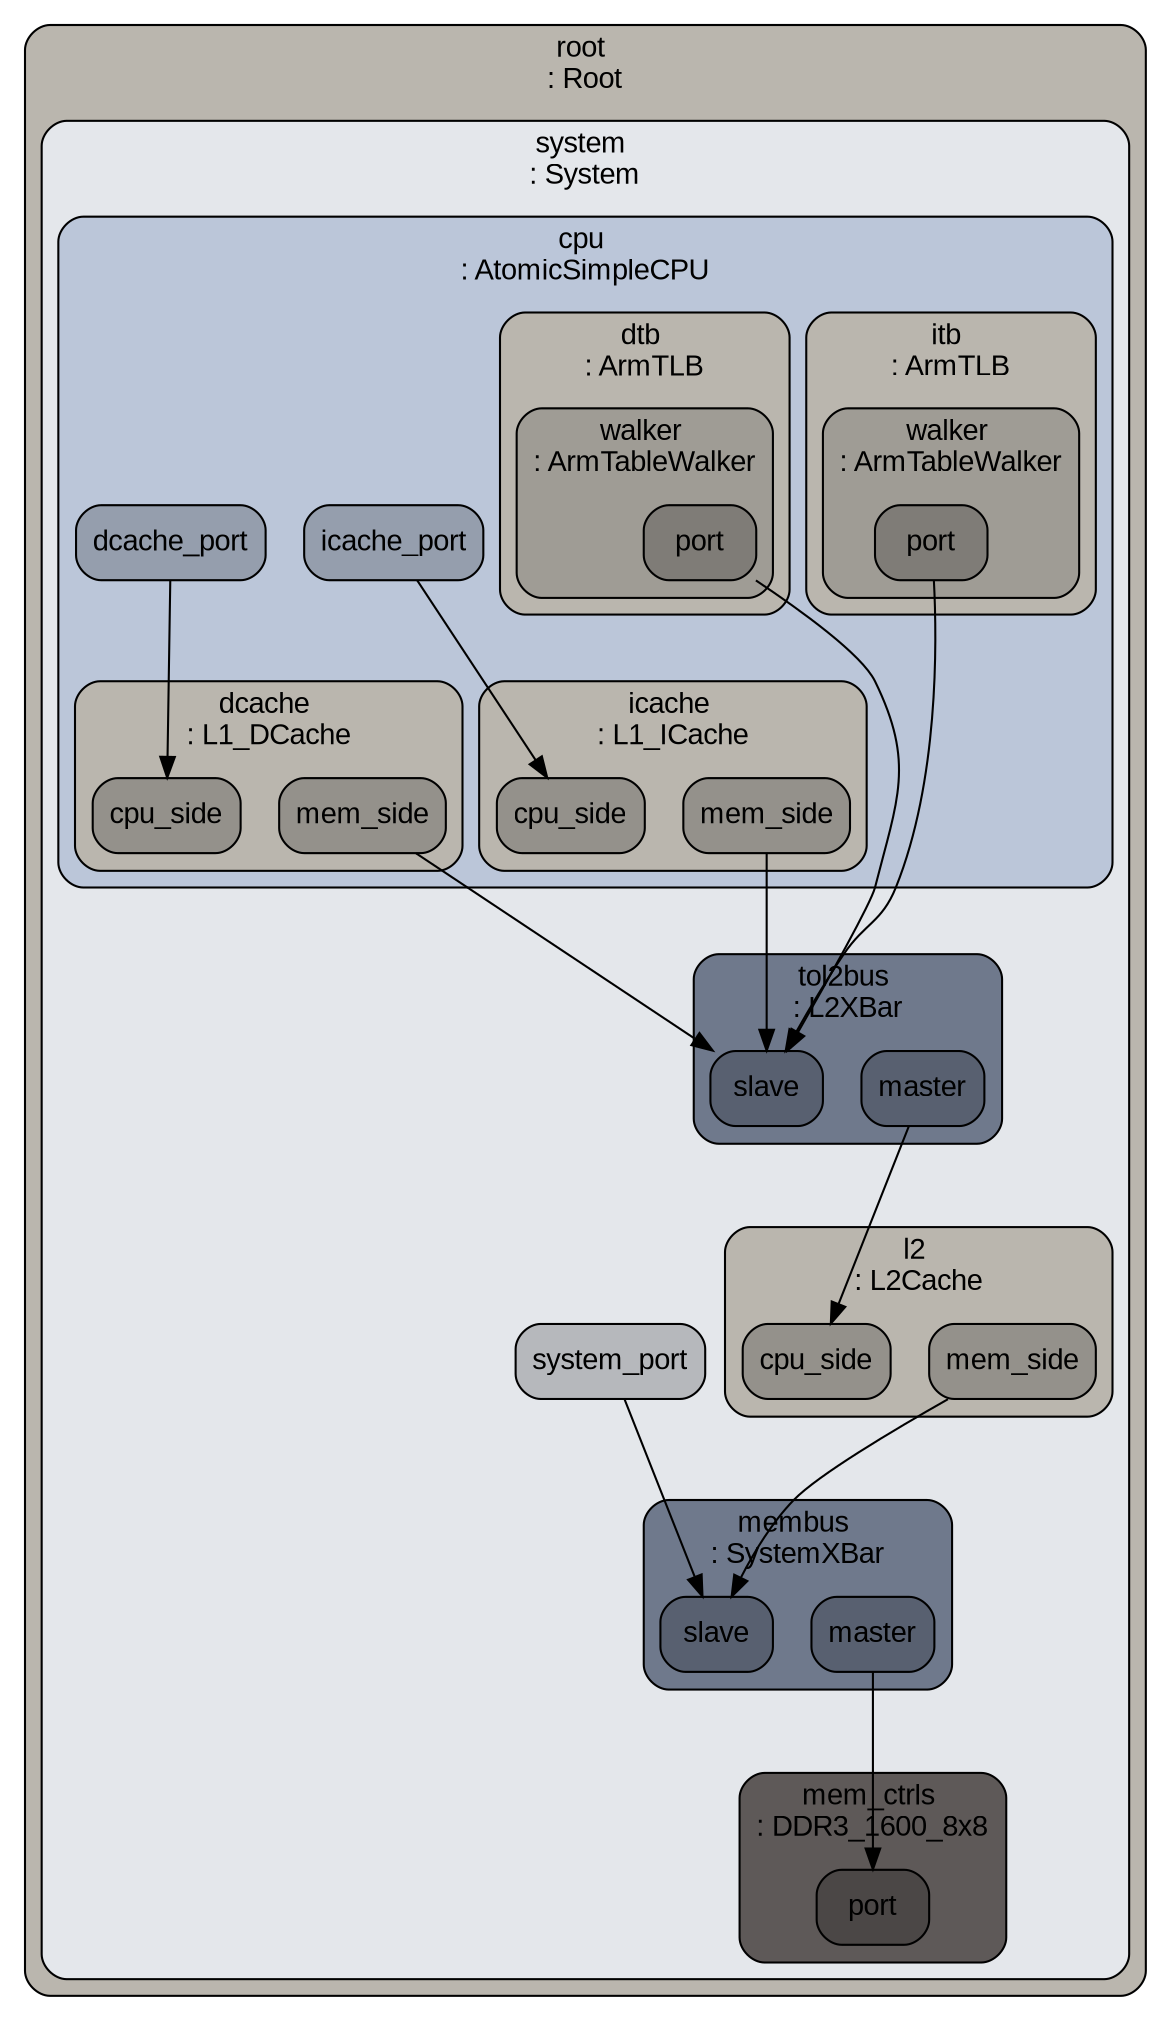 digraph G {
ranksep="1.3";
subgraph cluster_root {
color="#000000";
fillcolor="#bab6ae";
fontcolor="#000000";
fontname=Arial;
fontsize=14;
label="root \n: Root";
shape=Mrecord;
style="rounded, filled";
tooltip="eventq_index&#61;0&#10;full_system&#61;false&#10;sim_quantum&#61;0&#10;time_sync_enable&#61;false&#10;time_sync_period&#61;100000000000&#10;time_sync_spin_threshold&#61;100000000";
subgraph cluster_system {
color="#000000";
fillcolor="#e4e7eb";
fontcolor="#000000";
fontname=Arial;
fontsize=14;
label="system \n: System";
shape=Mrecord;
style="rounded, filled";
tooltip="boot_osflags&#61;a&#10;cache_line_size&#61;64&#10;clk_domain&#61;system.clk_domain&#10;default_p_state&#61;UNDEFINED&#10;eventq_index&#61;0&#10;exit_on_work_items&#61;false&#10;init_param&#61;0&#10;kernel&#61;&#10;kernel_addr_check&#61;true&#10;load_addr_mask&#61;1099511627775&#10;load_offset&#61;0&#10;mem_mode&#61;atomic&#10;mem_ranges&#61;0:2147483647:0:0:0:0&#10;memories&#61;system.mem_ctrls&#10;mmap_using_noreserve&#61;false&#10;multi_thread&#61;false&#10;num_work_ids&#61;16&#10;p_state_clk_gate_bins&#61;20&#10;p_state_clk_gate_max&#61;1000000000000&#10;p_state_clk_gate_min&#61;1000&#10;power_model&#61;Null&#10;readfile&#61;&#10;symbolfile&#61;&#10;thermal_components&#61;&#10;thermal_model&#61;Null&#10;work_begin_ckpt_count&#61;0&#10;work_begin_cpu_id_exit&#61;-1&#10;work_begin_exit_count&#61;0&#10;work_cpus_ckpt_count&#61;0&#10;work_end_ckpt_count&#61;0&#10;work_end_exit_count&#61;0&#10;work_item_id&#61;-1";
system_system_port [color="#000000", fillcolor="#b6b8bc", fontcolor="#000000", fontname=Arial, fontsize=14, label=system_port, shape=Mrecord, style="rounded, filled"];
subgraph cluster_system_membus {
color="#000000";
fillcolor="#6f798c";
fontcolor="#000000";
fontname=Arial;
fontsize=14;
label="membus \n: SystemXBar";
shape=Mrecord;
style="rounded, filled";
tooltip="clk_domain&#61;system.clk_domain&#10;default_p_state&#61;UNDEFINED&#10;eventq_index&#61;0&#10;forward_latency&#61;4&#10;frontend_latency&#61;3&#10;p_state_clk_gate_bins&#61;20&#10;p_state_clk_gate_max&#61;1000000000000&#10;p_state_clk_gate_min&#61;1000&#10;point_of_coherency&#61;true&#10;power_model&#61;Null&#10;response_latency&#61;2&#10;snoop_filter&#61;system.membus.snoop_filter&#10;snoop_response_latency&#61;4&#10;system&#61;system&#10;use_default_range&#61;false&#10;width&#61;16";
system_membus_master [color="#000000", fillcolor="#586070", fontcolor="#000000", fontname=Arial, fontsize=14, label=master, shape=Mrecord, style="rounded, filled"];
system_membus_slave [color="#000000", fillcolor="#586070", fontcolor="#000000", fontname=Arial, fontsize=14, label=slave, shape=Mrecord, style="rounded, filled"];
subgraph cluster_system_membus_snoop_filter {
color="#000000";
fillcolor="#bab6ae";
fontcolor="#000000";
fontname=Arial;
fontsize=14;
label="snoop_filter \n: SnoopFilter";
shape=Mrecord;
style="rounded, filled";
tooltip="eventq_index&#61;0&#10;lookup_latency&#61;1&#10;max_capacity&#61;8388608&#10;system&#61;system";
}

}

subgraph cluster_system_switch_cpus {
color="#000000";
fillcolor="#bbc6d9";
fontcolor="#000000";
fontname=Arial;
fontsize=14;
label="switch_cpus \n: ex5_big";
shape=Mrecord;
style="rounded, filled";
tooltip="LFSTSize&#61;1024&#10;LQEntries&#61;16&#10;LSQCheckLoads&#61;true&#10;LSQDepCheckShift&#61;0&#10;SQEntries&#61;16&#10;SSITSize&#61;1024&#10;activity&#61;0&#10;backComSize&#61;5&#10;branchPred&#61;system.switch_cpus.branchPred&#10;cacheStorePorts&#61;200&#10;checker&#61;Null&#10;clk_domain&#61;system.cpu_clk_domain&#10;commitToDecodeDelay&#61;1&#10;commitToFetchDelay&#61;1&#10;commitToIEWDelay&#61;1&#10;commitToRenameDelay&#61;1&#10;commitWidth&#61;8&#10;cpu_id&#61;0&#10;decodeToFetchDelay&#61;1&#10;decodeToRenameDelay&#61;2&#10;decodeWidth&#61;3&#10;default_p_state&#61;UNDEFINED&#10;dispatchWidth&#61;6&#10;do_checkpoint_insts&#61;true&#10;do_quiesce&#61;true&#10;do_statistics_insts&#61;true&#10;dstage2_mmu&#61;system.switch_cpus.dstage2_mmu&#10;dtb&#61;system.switch_cpus.dtb&#10;eventq_index&#61;0&#10;fetchBufferSize&#61;16&#10;fetchQueueSize&#61;32&#10;fetchToDecodeDelay&#61;3&#10;fetchTrapLatency&#61;1&#10;fetchWidth&#61;3&#10;forwardComSize&#61;5&#10;fuPool&#61;system.switch_cpus.fuPool&#10;function_trace&#61;false&#10;function_trace_start&#61;0&#10;iewToCommitDelay&#61;1&#10;iewToDecodeDelay&#61;1&#10;iewToFetchDelay&#61;1&#10;iewToRenameDelay&#61;1&#10;interrupts&#61;&#10;isa&#61;system.switch_cpus.isa&#10;issueToExecuteDelay&#61;1&#10;issueWidth&#61;8&#10;istage2_mmu&#61;system.switch_cpus.istage2_mmu&#10;itb&#61;system.switch_cpus.itb&#10;max_insts_all_threads&#61;0&#10;max_insts_any_thread&#61;1000000000&#10;max_loads_all_threads&#61;0&#10;max_loads_any_thread&#61;0&#10;needsTSO&#61;false&#10;numIQEntries&#61;48&#10;numPhysCCRegs&#61;450&#10;numPhysFloatRegs&#61;256&#10;numPhysIntRegs&#61;90&#10;numPhysVecRegs&#61;256&#10;numROBEntries&#61;60&#10;numRobs&#61;1&#10;numThreads&#61;1&#10;p_state_clk_gate_bins&#61;20&#10;p_state_clk_gate_max&#61;1000000000000&#10;p_state_clk_gate_min&#61;1000&#10;power_model&#61;Null&#10;profile&#61;0&#10;progress_interval&#61;0&#10;renameToDecodeDelay&#61;1&#10;renameToFetchDelay&#61;1&#10;renameToIEWDelay&#61;1&#10;renameToROBDelay&#61;1&#10;renameWidth&#61;3&#10;simpoint_start_insts&#61;&#10;smtCommitPolicy&#61;RoundRobin&#10;smtFetchPolicy&#61;SingleThread&#10;smtIQPolicy&#61;Partitioned&#10;smtIQThreshold&#61;100&#10;smtLSQPolicy&#61;Partitioned&#10;smtLSQThreshold&#61;100&#10;smtNumFetchingThreads&#61;1&#10;smtROBPolicy&#61;Partitioned&#10;smtROBThreshold&#61;100&#10;socket_id&#61;0&#10;squashWidth&#61;8&#10;store_set_clear_period&#61;250000&#10;switched_out&#61;true&#10;syscallRetryLatency&#61;10000&#10;system&#61;system&#10;tracer&#61;system.switch_cpus.tracer&#10;trapLatency&#61;13&#10;wait_for_remote_gdb&#61;false&#10;wbWidth&#61;8&#10;workload&#61;system.cpu.workload";
subgraph cluster_system_switch_cpus_fuPool {
color="#000000";
fillcolor="#bab6ae";
fontcolor="#000000";
fontname=Arial;
fontsize=14;
label="fuPool \n: ex5_big_FUP";
shape=Mrecord;
style="rounded, filled";
tooltip="FUList&#61;system.switch_cpus.fuPool.FUList0 system.switch_cpus.fuPool.FUList1 system.switch_cpus.fuPool.FUList2 system.switch_cpus.fuPool.FUList3 system.switch_cpus.fuPool.FUList4&#10;eventq_index&#61;0";
subgraph cluster_system_switch_cpus_fuPool_FUList0 {
color="#000000";
fillcolor="#9f9c95";
fontcolor="#000000";
fontname=Arial;
fontsize=14;
label="FUList0 \n: ex5_big_Simple_Int";
shape=Mrecord;
style="rounded, filled";
tooltip="count&#61;2&#10;eventq_index&#61;0&#10;opList&#61;system.switch_cpus.fuPool.FUList0.opList";
subgraph cluster_system_switch_cpus_fuPool_FUList0_opList {
color="#000000";
fillcolor="#84827c";
fontcolor="#000000";
fontname=Arial;
fontsize=14;
label="opList \n: OpDesc";
shape=Mrecord;
style="rounded, filled";
tooltip="eventq_index&#61;0&#10;opClass&#61;IntAlu&#10;opLat&#61;1&#10;pipelined&#61;true";
}

}

subgraph cluster_system_switch_cpus_fuPool_FUList1 {
color="#000000";
fillcolor="#9f9c95";
fontcolor="#000000";
fontname=Arial;
fontsize=14;
label="FUList1 \n: ex5_big_Complex_Int";
shape=Mrecord;
style="rounded, filled";
tooltip="count&#61;1&#10;eventq_index&#61;0&#10;opList&#61;system.switch_cpus.fuPool.FUList1.opList0 system.switch_cpus.fuPool.FUList1.opList1 system.switch_cpus.fuPool.FUList1.opList2";
subgraph cluster_system_switch_cpus_fuPool_FUList1_opList0 {
color="#000000";
fillcolor="#84827c";
fontcolor="#000000";
fontname=Arial;
fontsize=14;
label="opList0 \n: OpDesc";
shape=Mrecord;
style="rounded, filled";
tooltip="eventq_index&#61;0&#10;opClass&#61;IntMult&#10;opLat&#61;4&#10;pipelined&#61;true";
}

subgraph cluster_system_switch_cpus_fuPool_FUList1_opList1 {
color="#000000";
fillcolor="#84827c";
fontcolor="#000000";
fontname=Arial;
fontsize=14;
label="opList1 \n: OpDesc";
shape=Mrecord;
style="rounded, filled";
tooltip="eventq_index&#61;0&#10;opClass&#61;IntDiv&#10;opLat&#61;11&#10;pipelined&#61;false";
}

subgraph cluster_system_switch_cpus_fuPool_FUList1_opList2 {
color="#000000";
fillcolor="#84827c";
fontcolor="#000000";
fontname=Arial;
fontsize=14;
label="opList2 \n: OpDesc";
shape=Mrecord;
style="rounded, filled";
tooltip="eventq_index&#61;0&#10;opClass&#61;IprAccess&#10;opLat&#61;3&#10;pipelined&#61;true";
}

}

subgraph cluster_system_switch_cpus_fuPool_FUList2 {
color="#000000";
fillcolor="#9f9c95";
fontcolor="#000000";
fontname=Arial;
fontsize=14;
label="FUList2 \n: ex5_big_Load";
shape=Mrecord;
style="rounded, filled";
tooltip="count&#61;1&#10;eventq_index&#61;0&#10;opList&#61;system.switch_cpus.fuPool.FUList2.opList";
subgraph cluster_system_switch_cpus_fuPool_FUList2_opList {
color="#000000";
fillcolor="#84827c";
fontcolor="#000000";
fontname=Arial;
fontsize=14;
label="opList \n: OpDesc";
shape=Mrecord;
style="rounded, filled";
tooltip="eventq_index&#61;0&#10;opClass&#61;MemRead&#10;opLat&#61;2&#10;pipelined&#61;true";
}

}

subgraph cluster_system_switch_cpus_fuPool_FUList3 {
color="#000000";
fillcolor="#9f9c95";
fontcolor="#000000";
fontname=Arial;
fontsize=14;
label="FUList3 \n: ex5_big_Store";
shape=Mrecord;
style="rounded, filled";
tooltip="count&#61;1&#10;eventq_index&#61;0&#10;opList&#61;system.switch_cpus.fuPool.FUList3.opList";
subgraph cluster_system_switch_cpus_fuPool_FUList3_opList {
color="#000000";
fillcolor="#84827c";
fontcolor="#000000";
fontname=Arial;
fontsize=14;
label="opList \n: OpDesc";
shape=Mrecord;
style="rounded, filled";
tooltip="eventq_index&#61;0&#10;opClass&#61;MemWrite&#10;opLat&#61;2&#10;pipelined&#61;true";
}

}

subgraph cluster_system_switch_cpus_fuPool_FUList4 {
color="#000000";
fillcolor="#9f9c95";
fontcolor="#000000";
fontname=Arial;
fontsize=14;
label="FUList4 \n: ex5_big_FP";
shape=Mrecord;
style="rounded, filled";
tooltip="count&#61;2&#10;eventq_index&#61;0&#10;opList&#61;system.switch_cpus.fuPool.FUList4.opList00 system.switch_cpus.fuPool.FUList4.opList01 system.switch_cpus.fuPool.FUList4.opList02 system.switch_cpus.fuPool.FUList4.opList03 system.switch_cpus.fuPool.FUList4.opList04 system.switch_cpus.fuPool.FUList4.opList05 system.switch_cpus.fuPool.FUList4.opList06 system.switch_cpus.fuPool.FUList4.opList07 system.switch_cpus.fuPool.FUList4.opList08 system.switch_cpus.fuPool.FUList4.opList09 system.switch_cpus.fuPool.FUList4.opList10 system.switch_cpus.fuPool.FUList4.opList11 system.switch_cpus.fuPool.FUList4.opList12 system.switch_cpus.fuPool.FUList4.opList13 system.switch_cpus.fuPool.FUList4.opList14 system.switch_cpus.fuPool.FUList4.opList15 system.switch_cpus.fuPool.FUList4.opList16 system.switch_cpus.fuPool.FUList4.opList17 system.switch_cpus.fuPool.FUList4.opList18 system.switch_cpus.fuPool.FUList4.opList19 system.switch_cpus.fuPool.FUList4.opList20 system.switch_cpus.fuPool.FUList4.opList21 system.switch_cpus.fuPool.FUList4.opList22 system.switch_cpus.fuPool.FUList4.opList23 system.switch_cpus.fuPool.FUList4.opList24 system.switch_cpus.fuPool.FUList4.opList25";
subgraph cluster_system_switch_cpus_fuPool_FUList4_opList00 {
color="#000000";
fillcolor="#84827c";
fontcolor="#000000";
fontname=Arial;
fontsize=14;
label="opList00 \n: OpDesc";
shape=Mrecord;
style="rounded, filled";
tooltip="eventq_index&#61;0&#10;opClass&#61;SimdAdd&#10;opLat&#61;3&#10;pipelined&#61;true";
}

subgraph cluster_system_switch_cpus_fuPool_FUList4_opList01 {
color="#000000";
fillcolor="#84827c";
fontcolor="#000000";
fontname=Arial;
fontsize=14;
label="opList01 \n: OpDesc";
shape=Mrecord;
style="rounded, filled";
tooltip="eventq_index&#61;0&#10;opClass&#61;SimdAddAcc&#10;opLat&#61;4&#10;pipelined&#61;true";
}

subgraph cluster_system_switch_cpus_fuPool_FUList4_opList02 {
color="#000000";
fillcolor="#84827c";
fontcolor="#000000";
fontname=Arial;
fontsize=14;
label="opList02 \n: OpDesc";
shape=Mrecord;
style="rounded, filled";
tooltip="eventq_index&#61;0&#10;opClass&#61;SimdAlu&#10;opLat&#61;4&#10;pipelined&#61;true";
}

subgraph cluster_system_switch_cpus_fuPool_FUList4_opList03 {
color="#000000";
fillcolor="#84827c";
fontcolor="#000000";
fontname=Arial;
fontsize=14;
label="opList03 \n: OpDesc";
shape=Mrecord;
style="rounded, filled";
tooltip="eventq_index&#61;0&#10;opClass&#61;SimdCmp&#10;opLat&#61;4&#10;pipelined&#61;true";
}

subgraph cluster_system_switch_cpus_fuPool_FUList4_opList04 {
color="#000000";
fillcolor="#84827c";
fontcolor="#000000";
fontname=Arial;
fontsize=14;
label="opList04 \n: OpDesc";
shape=Mrecord;
style="rounded, filled";
tooltip="eventq_index&#61;0&#10;opClass&#61;SimdCvt&#10;opLat&#61;3&#10;pipelined&#61;true";
}

subgraph cluster_system_switch_cpus_fuPool_FUList4_opList05 {
color="#000000";
fillcolor="#84827c";
fontcolor="#000000";
fontname=Arial;
fontsize=14;
label="opList05 \n: OpDesc";
shape=Mrecord;
style="rounded, filled";
tooltip="eventq_index&#61;0&#10;opClass&#61;SimdMisc&#10;opLat&#61;3&#10;pipelined&#61;true";
}

subgraph cluster_system_switch_cpus_fuPool_FUList4_opList06 {
color="#000000";
fillcolor="#84827c";
fontcolor="#000000";
fontname=Arial;
fontsize=14;
label="opList06 \n: OpDesc";
shape=Mrecord;
style="rounded, filled";
tooltip="eventq_index&#61;0&#10;opClass&#61;SimdMult&#10;opLat&#61;6&#10;pipelined&#61;true";
}

subgraph cluster_system_switch_cpus_fuPool_FUList4_opList07 {
color="#000000";
fillcolor="#84827c";
fontcolor="#000000";
fontname=Arial;
fontsize=14;
label="opList07 \n: OpDesc";
shape=Mrecord;
style="rounded, filled";
tooltip="eventq_index&#61;0&#10;opClass&#61;SimdMultAcc&#10;opLat&#61;5&#10;pipelined&#61;true";
}

subgraph cluster_system_switch_cpus_fuPool_FUList4_opList08 {
color="#000000";
fillcolor="#84827c";
fontcolor="#000000";
fontname=Arial;
fontsize=14;
label="opList08 \n: OpDesc";
shape=Mrecord;
style="rounded, filled";
tooltip="eventq_index&#61;0&#10;opClass&#61;SimdShift&#10;opLat&#61;3&#10;pipelined&#61;true";
}

subgraph cluster_system_switch_cpus_fuPool_FUList4_opList09 {
color="#000000";
fillcolor="#84827c";
fontcolor="#000000";
fontname=Arial;
fontsize=14;
label="opList09 \n: OpDesc";
shape=Mrecord;
style="rounded, filled";
tooltip="eventq_index&#61;0&#10;opClass&#61;SimdShiftAcc&#10;opLat&#61;3&#10;pipelined&#61;true";
}

subgraph cluster_system_switch_cpus_fuPool_FUList4_opList10 {
color="#000000";
fillcolor="#84827c";
fontcolor="#000000";
fontname=Arial;
fontsize=14;
label="opList10 \n: OpDesc";
shape=Mrecord;
style="rounded, filled";
tooltip="eventq_index&#61;0&#10;opClass&#61;SimdSqrt&#10;opLat&#61;9&#10;pipelined&#61;true";
}

subgraph cluster_system_switch_cpus_fuPool_FUList4_opList11 {
color="#000000";
fillcolor="#84827c";
fontcolor="#000000";
fontname=Arial;
fontsize=14;
label="opList11 \n: OpDesc";
shape=Mrecord;
style="rounded, filled";
tooltip="eventq_index&#61;0&#10;opClass&#61;SimdFloatAdd&#10;opLat&#61;6&#10;pipelined&#61;true";
}

subgraph cluster_system_switch_cpus_fuPool_FUList4_opList12 {
color="#000000";
fillcolor="#84827c";
fontcolor="#000000";
fontname=Arial;
fontsize=14;
label="opList12 \n: OpDesc";
shape=Mrecord;
style="rounded, filled";
tooltip="eventq_index&#61;0&#10;opClass&#61;SimdFloatAlu&#10;opLat&#61;5&#10;pipelined&#61;true";
}

subgraph cluster_system_switch_cpus_fuPool_FUList4_opList13 {
color="#000000";
fillcolor="#84827c";
fontcolor="#000000";
fontname=Arial;
fontsize=14;
label="opList13 \n: OpDesc";
shape=Mrecord;
style="rounded, filled";
tooltip="eventq_index&#61;0&#10;opClass&#61;SimdFloatCmp&#10;opLat&#61;3&#10;pipelined&#61;true";
}

subgraph cluster_system_switch_cpus_fuPool_FUList4_opList14 {
color="#000000";
fillcolor="#84827c";
fontcolor="#000000";
fontname=Arial;
fontsize=14;
label="opList14 \n: OpDesc";
shape=Mrecord;
style="rounded, filled";
tooltip="eventq_index&#61;0&#10;opClass&#61;SimdFloatCvt&#10;opLat&#61;3&#10;pipelined&#61;true";
}

subgraph cluster_system_switch_cpus_fuPool_FUList4_opList15 {
color="#000000";
fillcolor="#84827c";
fontcolor="#000000";
fontname=Arial;
fontsize=14;
label="opList15 \n: OpDesc";
shape=Mrecord;
style="rounded, filled";
tooltip="eventq_index&#61;0&#10;opClass&#61;SimdFloatDiv&#10;opLat&#61;21&#10;pipelined&#61;true";
}

subgraph cluster_system_switch_cpus_fuPool_FUList4_opList16 {
color="#000000";
fillcolor="#84827c";
fontcolor="#000000";
fontname=Arial;
fontsize=14;
label="opList16 \n: OpDesc";
shape=Mrecord;
style="rounded, filled";
tooltip="eventq_index&#61;0&#10;opClass&#61;SimdFloatMisc&#10;opLat&#61;3&#10;pipelined&#61;true";
}

subgraph cluster_system_switch_cpus_fuPool_FUList4_opList17 {
color="#000000";
fillcolor="#84827c";
fontcolor="#000000";
fontname=Arial;
fontsize=14;
label="opList17 \n: OpDesc";
shape=Mrecord;
style="rounded, filled";
tooltip="eventq_index&#61;0&#10;opClass&#61;SimdFloatMult&#10;opLat&#61;6&#10;pipelined&#61;true";
}

subgraph cluster_system_switch_cpus_fuPool_FUList4_opList18 {
color="#000000";
fillcolor="#84827c";
fontcolor="#000000";
fontname=Arial;
fontsize=14;
label="opList18 \n: OpDesc";
shape=Mrecord;
style="rounded, filled";
tooltip="eventq_index&#61;0&#10;opClass&#61;SimdFloatMultAcc&#10;opLat&#61;1&#10;pipelined&#61;true";
}

subgraph cluster_system_switch_cpus_fuPool_FUList4_opList19 {
color="#000000";
fillcolor="#84827c";
fontcolor="#000000";
fontname=Arial;
fontsize=14;
label="opList19 \n: OpDesc";
shape=Mrecord;
style="rounded, filled";
tooltip="eventq_index&#61;0&#10;opClass&#61;SimdFloatSqrt&#10;opLat&#61;9&#10;pipelined&#61;true";
}

subgraph cluster_system_switch_cpus_fuPool_FUList4_opList20 {
color="#000000";
fillcolor="#84827c";
fontcolor="#000000";
fontname=Arial;
fontsize=14;
label="opList20 \n: OpDesc";
shape=Mrecord;
style="rounded, filled";
tooltip="eventq_index&#61;0&#10;opClass&#61;FloatAdd&#10;opLat&#61;6&#10;pipelined&#61;true";
}

subgraph cluster_system_switch_cpus_fuPool_FUList4_opList21 {
color="#000000";
fillcolor="#84827c";
fontcolor="#000000";
fontname=Arial;
fontsize=14;
label="opList21 \n: OpDesc";
shape=Mrecord;
style="rounded, filled";
tooltip="eventq_index&#61;0&#10;opClass&#61;FloatCmp&#10;opLat&#61;5&#10;pipelined&#61;true";
}

subgraph cluster_system_switch_cpus_fuPool_FUList4_opList22 {
color="#000000";
fillcolor="#84827c";
fontcolor="#000000";
fontname=Arial;
fontsize=14;
label="opList22 \n: OpDesc";
shape=Mrecord;
style="rounded, filled";
tooltip="eventq_index&#61;0&#10;opClass&#61;FloatCvt&#10;opLat&#61;5&#10;pipelined&#61;true";
}

subgraph cluster_system_switch_cpus_fuPool_FUList4_opList23 {
color="#000000";
fillcolor="#84827c";
fontcolor="#000000";
fontname=Arial;
fontsize=14;
label="opList23 \n: OpDesc";
shape=Mrecord;
style="rounded, filled";
tooltip="eventq_index&#61;0&#10;opClass&#61;FloatDiv&#10;opLat&#61;12&#10;pipelined&#61;false";
}

subgraph cluster_system_switch_cpus_fuPool_FUList4_opList24 {
color="#000000";
fillcolor="#84827c";
fontcolor="#000000";
fontname=Arial;
fontsize=14;
label="opList24 \n: OpDesc";
shape=Mrecord;
style="rounded, filled";
tooltip="eventq_index&#61;0&#10;opClass&#61;FloatSqrt&#10;opLat&#61;33&#10;pipelined&#61;false";
}

subgraph cluster_system_switch_cpus_fuPool_FUList4_opList25 {
color="#000000";
fillcolor="#84827c";
fontcolor="#000000";
fontname=Arial;
fontsize=14;
label="opList25 \n: OpDesc";
shape=Mrecord;
style="rounded, filled";
tooltip="eventq_index&#61;0&#10;opClass&#61;FloatMult&#10;opLat&#61;8&#10;pipelined&#61;true";
}

}

}

subgraph cluster_system_switch_cpus_dtb {
color="#000000";
fillcolor="#bab6ae";
fontcolor="#000000";
fontname=Arial;
fontsize=14;
label="dtb \n: ArmTLB";
shape=Mrecord;
style="rounded, filled";
tooltip="eventq_index&#61;0&#10;is_stage2&#61;false&#10;size&#61;64&#10;sys&#61;system&#10;walker&#61;system.switch_cpus.dtb.walker";
subgraph cluster_system_switch_cpus_dtb_walker {
color="#000000";
fillcolor="#9f9c95";
fontcolor="#000000";
fontname=Arial;
fontsize=14;
label="walker \n: ArmTableWalker";
shape=Mrecord;
style="rounded, filled";
tooltip="clk_domain&#61;system.cpu_clk_domain&#10;default_p_state&#61;UNDEFINED&#10;eventq_index&#61;0&#10;is_stage2&#61;false&#10;num_squash_per_cycle&#61;2&#10;p_state_clk_gate_bins&#61;20&#10;p_state_clk_gate_max&#61;1000000000000&#10;p_state_clk_gate_min&#61;1000&#10;power_model&#61;Null&#10;sys&#61;system";
}

}

subgraph cluster_system_switch_cpus_itb {
color="#000000";
fillcolor="#bab6ae";
fontcolor="#000000";
fontname=Arial;
fontsize=14;
label="itb \n: ArmTLB";
shape=Mrecord;
style="rounded, filled";
tooltip="eventq_index&#61;0&#10;is_stage2&#61;false&#10;size&#61;64&#10;sys&#61;system&#10;walker&#61;system.switch_cpus.itb.walker";
subgraph cluster_system_switch_cpus_itb_walker {
color="#000000";
fillcolor="#9f9c95";
fontcolor="#000000";
fontname=Arial;
fontsize=14;
label="walker \n: ArmTableWalker";
shape=Mrecord;
style="rounded, filled";
tooltip="clk_domain&#61;system.cpu_clk_domain&#10;default_p_state&#61;UNDEFINED&#10;eventq_index&#61;0&#10;is_stage2&#61;false&#10;num_squash_per_cycle&#61;2&#10;p_state_clk_gate_bins&#61;20&#10;p_state_clk_gate_max&#61;1000000000000&#10;p_state_clk_gate_min&#61;1000&#10;power_model&#61;Null&#10;sys&#61;system";
}

}

subgraph cluster_system_switch_cpus_istage2_mmu {
color="#000000";
fillcolor="#bab6ae";
fontcolor="#000000";
fontname=Arial;
fontsize=14;
label="istage2_mmu \n: ArmStage2IMMU";
shape=Mrecord;
style="rounded, filled";
tooltip="eventq_index&#61;0&#10;stage2_tlb&#61;system.switch_cpus.istage2_mmu.stage2_tlb&#10;sys&#61;system&#10;tlb&#61;system.switch_cpus.itb";
subgraph cluster_system_switch_cpus_istage2_mmu_stage2_tlb {
color="#000000";
fillcolor="#9f9c95";
fontcolor="#000000";
fontname=Arial;
fontsize=14;
label="stage2_tlb \n: ArmStage2TLB";
shape=Mrecord;
style="rounded, filled";
tooltip="eventq_index&#61;0&#10;is_stage2&#61;true&#10;size&#61;32&#10;sys&#61;system&#10;walker&#61;system.switch_cpus.istage2_mmu.stage2_tlb.walker";
subgraph cluster_system_switch_cpus_istage2_mmu_stage2_tlb_walker {
color="#000000";
fillcolor="#84827c";
fontcolor="#000000";
fontname=Arial;
fontsize=14;
label="walker \n: ArmStage2TableWalker";
shape=Mrecord;
style="rounded, filled";
tooltip="clk_domain&#61;system.cpu_clk_domain&#10;default_p_state&#61;UNDEFINED&#10;eventq_index&#61;0&#10;is_stage2&#61;true&#10;num_squash_per_cycle&#61;2&#10;p_state_clk_gate_bins&#61;20&#10;p_state_clk_gate_max&#61;1000000000000&#10;p_state_clk_gate_min&#61;1000&#10;power_model&#61;Null&#10;sys&#61;system";
}

}

}

subgraph cluster_system_switch_cpus_dstage2_mmu {
color="#000000";
fillcolor="#bab6ae";
fontcolor="#000000";
fontname=Arial;
fontsize=14;
label="dstage2_mmu \n: ArmStage2DMMU";
shape=Mrecord;
style="rounded, filled";
tooltip="eventq_index&#61;0&#10;stage2_tlb&#61;system.switch_cpus.dstage2_mmu.stage2_tlb&#10;sys&#61;system&#10;tlb&#61;system.switch_cpus.dtb";
subgraph cluster_system_switch_cpus_dstage2_mmu_stage2_tlb {
color="#000000";
fillcolor="#9f9c95";
fontcolor="#000000";
fontname=Arial;
fontsize=14;
label="stage2_tlb \n: ArmStage2TLB";
shape=Mrecord;
style="rounded, filled";
tooltip="eventq_index&#61;0&#10;is_stage2&#61;true&#10;size&#61;32&#10;sys&#61;system&#10;walker&#61;system.switch_cpus.dstage2_mmu.stage2_tlb.walker";
subgraph cluster_system_switch_cpus_dstage2_mmu_stage2_tlb_walker {
color="#000000";
fillcolor="#84827c";
fontcolor="#000000";
fontname=Arial;
fontsize=14;
label="walker \n: ArmStage2TableWalker";
shape=Mrecord;
style="rounded, filled";
tooltip="clk_domain&#61;system.cpu_clk_domain&#10;default_p_state&#61;UNDEFINED&#10;eventq_index&#61;0&#10;is_stage2&#61;true&#10;num_squash_per_cycle&#61;2&#10;p_state_clk_gate_bins&#61;20&#10;p_state_clk_gate_max&#61;1000000000000&#10;p_state_clk_gate_min&#61;1000&#10;power_model&#61;Null&#10;sys&#61;system";
}

}

}

subgraph cluster_system_switch_cpus_branchPred {
color="#000000";
fillcolor="#bab6ae";
fontcolor="#000000";
fontname=Arial;
fontsize=14;
label="branchPred \n: ex5_big_BP";
shape=Mrecord;
style="rounded, filled";
tooltip="BTBEntries&#61;4096&#10;BTBTagSize&#61;16&#10;RASSize&#61;16&#10;eventq_index&#61;0&#10;histBufferSize&#61;2097152&#10;indirectHashGHR&#61;true&#10;indirectHashTargets&#61;true&#10;indirectPathLength&#61;3&#10;indirectSets&#61;256&#10;indirectTagSize&#61;16&#10;indirectWays&#61;2&#10;instShiftAmt&#61;2&#10;logSizeBiMP&#61;14&#10;logSizeLoopPred&#61;8&#10;logSizeTagTables&#61;11&#10;maxHist&#61;640&#10;minHist&#61;4&#10;minTagWidth&#61;7&#10;nHistoryTables&#61;12&#10;numThreads&#61;1&#10;tagTableCounterBits&#61;3&#10;useIndirect&#61;true";
}

subgraph cluster_system_switch_cpus_isa {
color="#000000";
fillcolor="#bab6ae";
fontcolor="#000000";
fontname=Arial;
fontsize=14;
label="isa \n: ArmISA";
shape=Mrecord;
style="rounded, filled";
tooltip="decoderFlavour&#61;Generic&#10;eventq_index&#61;0&#10;fpsid&#61;1090793632&#10;id_aa64afr0_el1&#61;0&#10;id_aa64afr1_el1&#61;0&#10;id_aa64dfr0_el1&#61;1052678&#10;id_aa64dfr1_el1&#61;0&#10;id_aa64isar0_el1&#61;0&#10;id_aa64isar1_el1&#61;0&#10;id_aa64mmfr0_el1&#61;15728642&#10;id_aa64mmfr1_el1&#61;0&#10;id_isar0&#61;34607377&#10;id_isar1&#61;34677009&#10;id_isar2&#61;555950401&#10;id_isar3&#61;17899825&#10;id_isar4&#61;268501314&#10;id_isar5&#61;0&#10;id_mmfr0&#61;270536963&#10;id_mmfr1&#61;0&#10;id_mmfr2&#61;19070976&#10;id_mmfr3&#61;34611729&#10;midr&#61;1091551472&#10;pmu&#61;Null&#10;system&#61;system&#10;vecRegRenameMode&#61;Full";
}

subgraph cluster_system_switch_cpus_tracer {
color="#000000";
fillcolor="#bab6ae";
fontcolor="#000000";
fontname=Arial;
fontsize=14;
label="tracer \n: ExeTracer";
shape=Mrecord;
style="rounded, filled";
tooltip="eventq_index&#61;0";
}

}

subgraph cluster_system_tol2bus {
color="#000000";
fillcolor="#6f798c";
fontcolor="#000000";
fontname=Arial;
fontsize=14;
label="tol2bus \n: L2XBar";
shape=Mrecord;
style="rounded, filled";
tooltip="clk_domain&#61;system.cpu_clk_domain&#10;default_p_state&#61;UNDEFINED&#10;eventq_index&#61;0&#10;forward_latency&#61;0&#10;frontend_latency&#61;1&#10;p_state_clk_gate_bins&#61;20&#10;p_state_clk_gate_max&#61;1000000000000&#10;p_state_clk_gate_min&#61;1000&#10;point_of_coherency&#61;false&#10;power_model&#61;Null&#10;response_latency&#61;1&#10;snoop_filter&#61;system.tol2bus.snoop_filter&#10;snoop_response_latency&#61;1&#10;system&#61;system&#10;use_default_range&#61;false&#10;width&#61;32";
system_tol2bus_master [color="#000000", fillcolor="#586070", fontcolor="#000000", fontname=Arial, fontsize=14, label=master, shape=Mrecord, style="rounded, filled"];
system_tol2bus_slave [color="#000000", fillcolor="#586070", fontcolor="#000000", fontname=Arial, fontsize=14, label=slave, shape=Mrecord, style="rounded, filled"];
subgraph cluster_system_tol2bus_snoop_filter {
color="#000000";
fillcolor="#bab6ae";
fontcolor="#000000";
fontname=Arial;
fontsize=14;
label="snoop_filter \n: SnoopFilter";
shape=Mrecord;
style="rounded, filled";
tooltip="eventq_index&#61;0&#10;lookup_latency&#61;0&#10;max_capacity&#61;8388608&#10;system&#61;system";
}

}

subgraph cluster_system_voltage_domain {
color="#000000";
fillcolor="#bab6ae";
fontcolor="#000000";
fontname=Arial;
fontsize=14;
label="voltage_domain \n: VoltageDomain";
shape=Mrecord;
style="rounded, filled";
tooltip="eventq_index&#61;0&#10;voltage&#61;1.0";
}

subgraph cluster_system_clk_domain {
color="#000000";
fillcolor="#bab6ae";
fontcolor="#000000";
fontname=Arial;
fontsize=14;
label="clk_domain \n: SrcClockDomain";
shape=Mrecord;
style="rounded, filled";
tooltip="clock&#61;500&#10;domain_id&#61;-1&#10;eventq_index&#61;0&#10;init_perf_level&#61;0&#10;voltage_domain&#61;system.voltage_domain";
}

subgraph cluster_system_l2 {
color="#000000";
fillcolor="#bab6ae";
fontcolor="#000000";
fontname=Arial;
fontsize=14;
label="l2 \n: L2Cache";
shape=Mrecord;
style="rounded, filled";
tooltip="addr_ranges&#61;0:18446744073709551615:0:0:0:0&#10;assoc&#61;8&#10;clk_domain&#61;system.cpu_clk_domain&#10;clusivity&#61;mostly_incl&#10;data_latency&#61;20&#10;default_p_state&#61;UNDEFINED&#10;demand_mshr_reserve&#61;1&#10;eventq_index&#61;0&#10;is_read_only&#61;false&#10;max_miss_count&#61;0&#10;mshrs&#61;20&#10;p_state_clk_gate_bins&#61;20&#10;p_state_clk_gate_max&#61;1000000000000&#10;p_state_clk_gate_min&#61;1000&#10;power_model&#61;Null&#10;prefetch_on_access&#61;false&#10;prefetcher&#61;Null&#10;response_latency&#61;20&#10;sequential_access&#61;false&#10;size&#61;2097152&#10;system&#61;system&#10;tag_latency&#61;20&#10;tags&#61;system.l2.tags&#10;tgts_per_mshr&#61;12&#10;write_buffers&#61;8&#10;writeback_clean&#61;false";
system_l2_mem_side [color="#000000", fillcolor="#94918b", fontcolor="#000000", fontname=Arial, fontsize=14, label=mem_side, shape=Mrecord, style="rounded, filled"];
system_l2_cpu_side [color="#000000", fillcolor="#94918b", fontcolor="#000000", fontname=Arial, fontsize=14, label=cpu_side, shape=Mrecord, style="rounded, filled"];
subgraph cluster_system_l2_tags {
color="#000000";
fillcolor="#9f9c95";
fontcolor="#000000";
fontname=Arial;
fontsize=14;
label="tags \n: LRU";
shape=Mrecord;
style="rounded, filled";
tooltip="assoc&#61;8&#10;block_size&#61;64&#10;clk_domain&#61;system.cpu_clk_domain&#10;data_latency&#61;20&#10;default_p_state&#61;UNDEFINED&#10;eventq_index&#61;0&#10;p_state_clk_gate_bins&#61;20&#10;p_state_clk_gate_max&#61;1000000000000&#10;p_state_clk_gate_min&#61;1000&#10;power_model&#61;Null&#10;sequential_access&#61;false&#10;size&#61;2097152&#10;tag_latency&#61;20";
}

}

subgraph cluster_system_cpu_voltage_domain {
color="#000000";
fillcolor="#bab6ae";
fontcolor="#000000";
fontname=Arial;
fontsize=14;
label="cpu_voltage_domain \n: VoltageDomain";
shape=Mrecord;
style="rounded, filled";
tooltip="eventq_index&#61;0&#10;voltage&#61;1.0";
}

subgraph cluster_system_mem_ctrls {
color="#000000";
fillcolor="#5e5958";
fontcolor="#000000";
fontname=Arial;
fontsize=14;
label="mem_ctrls \n: DDR3_1600_8x8";
shape=Mrecord;
style="rounded, filled";
tooltip="IDD0&#61;0.055&#10;IDD02&#61;0.0&#10;IDD2N&#61;0.032&#10;IDD2N2&#61;0.0&#10;IDD2P0&#61;0.0&#10;IDD2P02&#61;0.0&#10;IDD2P1&#61;0.032&#10;IDD2P12&#61;0.0&#10;IDD3N&#61;0.038&#10;IDD3N2&#61;0.0&#10;IDD3P0&#61;0.0&#10;IDD3P02&#61;0.0&#10;IDD3P1&#61;0.038&#10;IDD3P12&#61;0.0&#10;IDD4R&#61;0.157&#10;IDD4R2&#61;0.0&#10;IDD4W&#61;0.125&#10;IDD4W2&#61;0.0&#10;IDD5&#61;0.235&#10;IDD52&#61;0.0&#10;IDD6&#61;0.02&#10;IDD62&#61;0.0&#10;VDD&#61;1.5&#10;VDD2&#61;0.0&#10;activation_limit&#61;4&#10;addr_mapping&#61;RoRaBaCoCh&#10;bank_groups_per_rank&#61;0&#10;banks_per_rank&#61;8&#10;burst_length&#61;8&#10;channels&#61;1&#10;clk_domain&#61;system.clk_domain&#10;conf_table_reported&#61;true&#10;default_p_state&#61;UNDEFINED&#10;device_bus_width&#61;8&#10;device_rowbuffer_size&#61;1024&#10;device_size&#61;536870912&#10;devices_per_rank&#61;8&#10;dll&#61;true&#10;eventq_index&#61;0&#10;in_addr_map&#61;true&#10;kvm_map&#61;true&#10;max_accesses_per_row&#61;16&#10;mem_sched_policy&#61;frfcfs&#10;min_writes_per_switch&#61;16&#10;null&#61;false&#10;p_state_clk_gate_bins&#61;20&#10;p_state_clk_gate_max&#61;1000000000000&#10;p_state_clk_gate_min&#61;1000&#10;page_policy&#61;open_adaptive&#10;power_model&#61;Null&#10;range&#61;0:2147483647:6:19:0:0&#10;ranks_per_channel&#61;2&#10;read_buffer_size&#61;32&#10;static_backend_latency&#61;10000&#10;static_frontend_latency&#61;10000&#10;tBURST&#61;5000&#10;tCCD_L&#61;0&#10;tCK&#61;1250&#10;tCL&#61;13750&#10;tCS&#61;2500&#10;tRAS&#61;35000&#10;tRCD&#61;13750&#10;tREFI&#61;7800000&#10;tRFC&#61;260000&#10;tRP&#61;13750&#10;tRRD&#61;6000&#10;tRRD_L&#61;0&#10;tRTP&#61;7500&#10;tRTW&#61;2500&#10;tWR&#61;15000&#10;tWTR&#61;7500&#10;tXAW&#61;30000&#10;tXP&#61;6000&#10;tXPDLL&#61;0&#10;tXS&#61;270000&#10;tXSDLL&#61;0&#10;write_buffer_size&#61;64&#10;write_high_thresh_perc&#61;85&#10;write_low_thresh_perc&#61;50";
system_mem_ctrls_port [color="#000000", fillcolor="#4b4746", fontcolor="#000000", fontname=Arial, fontsize=14, label=port, shape=Mrecord, style="rounded, filled"];
}

subgraph cluster_system_dvfs_handler {
color="#000000";
fillcolor="#bab6ae";
fontcolor="#000000";
fontname=Arial;
fontsize=14;
label="dvfs_handler \n: DVFSHandler";
shape=Mrecord;
style="rounded, filled";
tooltip="domains&#61;&#10;enable&#61;false&#10;eventq_index&#61;0&#10;sys_clk_domain&#61;system.clk_domain&#10;transition_latency&#61;100000000";
}

subgraph cluster_system_cpu_clk_domain {
color="#000000";
fillcolor="#bab6ae";
fontcolor="#000000";
fontname=Arial;
fontsize=14;
label="cpu_clk_domain \n: SrcClockDomain";
shape=Mrecord;
style="rounded, filled";
tooltip="clock&#61;500&#10;domain_id&#61;-1&#10;eventq_index&#61;0&#10;init_perf_level&#61;0&#10;voltage_domain&#61;system.cpu_voltage_domain";
}

subgraph cluster_system_cpu {
color="#000000";
fillcolor="#bbc6d9";
fontcolor="#000000";
fontname=Arial;
fontsize=14;
label="cpu \n: AtomicSimpleCPU";
shape=Mrecord;
style="rounded, filled";
tooltip="branchPred&#61;Null&#10;checker&#61;Null&#10;clk_domain&#61;system.cpu_clk_domain&#10;cpu_id&#61;0&#10;default_p_state&#61;UNDEFINED&#10;do_checkpoint_insts&#61;true&#10;do_quiesce&#61;true&#10;do_statistics_insts&#61;true&#10;dstage2_mmu&#61;system.cpu.dstage2_mmu&#10;dtb&#61;system.cpu.dtb&#10;eventq_index&#61;0&#10;fastmem&#61;false&#10;function_trace&#61;false&#10;function_trace_start&#61;0&#10;interrupts&#61;system.cpu.interrupts&#10;isa&#61;system.cpu.isa&#10;istage2_mmu&#61;system.cpu.istage2_mmu&#10;itb&#61;system.cpu.itb&#10;max_insts_all_threads&#61;0&#10;max_insts_any_thread&#61;1000000000&#10;max_loads_all_threads&#61;0&#10;max_loads_any_thread&#61;0&#10;numThreads&#61;1&#10;p_state_clk_gate_bins&#61;20&#10;p_state_clk_gate_max&#61;1000000000000&#10;p_state_clk_gate_min&#61;1000&#10;power_model&#61;Null&#10;profile&#61;0&#10;progress_interval&#61;0&#10;simpoint_start_insts&#61;&#10;simulate_data_stalls&#61;false&#10;simulate_inst_stalls&#61;false&#10;socket_id&#61;0&#10;switched_out&#61;false&#10;syscallRetryLatency&#61;10000&#10;system&#61;system&#10;tracer&#61;system.cpu.tracer&#10;wait_for_remote_gdb&#61;false&#10;width&#61;1&#10;workload&#61;system.cpu.workload";
system_cpu_icache_port [color="#000000", fillcolor="#959ead", fontcolor="#000000", fontname=Arial, fontsize=14, label=icache_port, shape=Mrecord, style="rounded, filled"];
system_cpu_dcache_port [color="#000000", fillcolor="#959ead", fontcolor="#000000", fontname=Arial, fontsize=14, label=dcache_port, shape=Mrecord, style="rounded, filled"];
subgraph cluster_system_cpu_workload {
color="#000000";
fillcolor="#bab6ae";
fontcolor="#000000";
fontname=Arial;
fontsize=14;
label="workload \n: Process";
shape=Mrecord;
style="rounded, filled";
tooltip="cmd&#61;434.zeusmp&#10;cwd&#61;/research/rraju2/ece752/ex5_big_tage/434.zeusmp/0&#10;drivers&#61;&#10;egid&#61;100&#10;env&#61;&#10;errout&#61;434.zeusmp.stderr&#10;euid&#61;100&#10;eventq_index&#61;0&#10;executable&#61;434.zeusmp&#10;gid&#61;100&#10;input&#61;cin&#10;kvmInSE&#61;false&#10;maxStackSize&#61;67108864&#10;output&#61;434.zeusmp.stdout&#10;pgid&#61;100&#10;pid&#61;100&#10;ppid&#61;0&#10;simpoint&#61;0&#10;system&#61;system&#10;uid&#61;100&#10;useArchPT&#61;false";
}

subgraph cluster_system_cpu_dtb {
color="#000000";
fillcolor="#bab6ae";
fontcolor="#000000";
fontname=Arial;
fontsize=14;
label="dtb \n: ArmTLB";
shape=Mrecord;
style="rounded, filled";
tooltip="eventq_index&#61;0&#10;is_stage2&#61;false&#10;size&#61;64&#10;sys&#61;system&#10;walker&#61;system.cpu.dtb.walker";
subgraph cluster_system_cpu_dtb_walker {
color="#000000";
fillcolor="#9f9c95";
fontcolor="#000000";
fontname=Arial;
fontsize=14;
label="walker \n: ArmTableWalker";
shape=Mrecord;
style="rounded, filled";
tooltip="clk_domain&#61;system.cpu_clk_domain&#10;default_p_state&#61;UNDEFINED&#10;eventq_index&#61;0&#10;is_stage2&#61;false&#10;num_squash_per_cycle&#61;2&#10;p_state_clk_gate_bins&#61;20&#10;p_state_clk_gate_max&#61;1000000000000&#10;p_state_clk_gate_min&#61;1000&#10;power_model&#61;Null&#10;sys&#61;system";
system_cpu_dtb_walker_port [color="#000000", fillcolor="#7f7c77", fontcolor="#000000", fontname=Arial, fontsize=14, label=port, shape=Mrecord, style="rounded, filled"];
}

}

subgraph cluster_system_cpu_interrupts {
color="#000000";
fillcolor="#bab6ae";
fontcolor="#000000";
fontname=Arial;
fontsize=14;
label="interrupts \n: ArmInterrupts";
shape=Mrecord;
style="rounded, filled";
tooltip="eventq_index&#61;0";
}

subgraph cluster_system_cpu_itb {
color="#000000";
fillcolor="#bab6ae";
fontcolor="#000000";
fontname=Arial;
fontsize=14;
label="itb \n: ArmTLB";
shape=Mrecord;
style="rounded, filled";
tooltip="eventq_index&#61;0&#10;is_stage2&#61;false&#10;size&#61;64&#10;sys&#61;system&#10;walker&#61;system.cpu.itb.walker";
subgraph cluster_system_cpu_itb_walker {
color="#000000";
fillcolor="#9f9c95";
fontcolor="#000000";
fontname=Arial;
fontsize=14;
label="walker \n: ArmTableWalker";
shape=Mrecord;
style="rounded, filled";
tooltip="clk_domain&#61;system.cpu_clk_domain&#10;default_p_state&#61;UNDEFINED&#10;eventq_index&#61;0&#10;is_stage2&#61;false&#10;num_squash_per_cycle&#61;2&#10;p_state_clk_gate_bins&#61;20&#10;p_state_clk_gate_max&#61;1000000000000&#10;p_state_clk_gate_min&#61;1000&#10;power_model&#61;Null&#10;sys&#61;system";
system_cpu_itb_walker_port [color="#000000", fillcolor="#7f7c77", fontcolor="#000000", fontname=Arial, fontsize=14, label=port, shape=Mrecord, style="rounded, filled"];
}

}

subgraph cluster_system_cpu_istage2_mmu {
color="#000000";
fillcolor="#bab6ae";
fontcolor="#000000";
fontname=Arial;
fontsize=14;
label="istage2_mmu \n: ArmStage2IMMU";
shape=Mrecord;
style="rounded, filled";
tooltip="eventq_index&#61;0&#10;stage2_tlb&#61;system.cpu.istage2_mmu.stage2_tlb&#10;sys&#61;system&#10;tlb&#61;system.cpu.itb";
subgraph cluster_system_cpu_istage2_mmu_stage2_tlb {
color="#000000";
fillcolor="#9f9c95";
fontcolor="#000000";
fontname=Arial;
fontsize=14;
label="stage2_tlb \n: ArmStage2TLB";
shape=Mrecord;
style="rounded, filled";
tooltip="eventq_index&#61;0&#10;is_stage2&#61;true&#10;size&#61;32&#10;sys&#61;system&#10;walker&#61;system.cpu.istage2_mmu.stage2_tlb.walker";
subgraph cluster_system_cpu_istage2_mmu_stage2_tlb_walker {
color="#000000";
fillcolor="#84827c";
fontcolor="#000000";
fontname=Arial;
fontsize=14;
label="walker \n: ArmStage2TableWalker";
shape=Mrecord;
style="rounded, filled";
tooltip="clk_domain&#61;system.cpu_clk_domain&#10;default_p_state&#61;UNDEFINED&#10;eventq_index&#61;0&#10;is_stage2&#61;true&#10;num_squash_per_cycle&#61;2&#10;p_state_clk_gate_bins&#61;20&#10;p_state_clk_gate_max&#61;1000000000000&#10;p_state_clk_gate_min&#61;1000&#10;power_model&#61;Null&#10;sys&#61;system";
}

}

}

subgraph cluster_system_cpu_dstage2_mmu {
color="#000000";
fillcolor="#bab6ae";
fontcolor="#000000";
fontname=Arial;
fontsize=14;
label="dstage2_mmu \n: ArmStage2DMMU";
shape=Mrecord;
style="rounded, filled";
tooltip="eventq_index&#61;0&#10;stage2_tlb&#61;system.cpu.dstage2_mmu.stage2_tlb&#10;sys&#61;system&#10;tlb&#61;system.cpu.dtb";
subgraph cluster_system_cpu_dstage2_mmu_stage2_tlb {
color="#000000";
fillcolor="#9f9c95";
fontcolor="#000000";
fontname=Arial;
fontsize=14;
label="stage2_tlb \n: ArmStage2TLB";
shape=Mrecord;
style="rounded, filled";
tooltip="eventq_index&#61;0&#10;is_stage2&#61;true&#10;size&#61;32&#10;sys&#61;system&#10;walker&#61;system.cpu.dstage2_mmu.stage2_tlb.walker";
subgraph cluster_system_cpu_dstage2_mmu_stage2_tlb_walker {
color="#000000";
fillcolor="#84827c";
fontcolor="#000000";
fontname=Arial;
fontsize=14;
label="walker \n: ArmStage2TableWalker";
shape=Mrecord;
style="rounded, filled";
tooltip="clk_domain&#61;system.cpu_clk_domain&#10;default_p_state&#61;UNDEFINED&#10;eventq_index&#61;0&#10;is_stage2&#61;true&#10;num_squash_per_cycle&#61;2&#10;p_state_clk_gate_bins&#61;20&#10;p_state_clk_gate_max&#61;1000000000000&#10;p_state_clk_gate_min&#61;1000&#10;power_model&#61;Null&#10;sys&#61;system";
}

}

}

subgraph cluster_system_cpu_icache {
color="#000000";
fillcolor="#bab6ae";
fontcolor="#000000";
fontname=Arial;
fontsize=14;
label="icache \n: L1_ICache";
shape=Mrecord;
style="rounded, filled";
tooltip="addr_ranges&#61;0:18446744073709551615:0:0:0:0&#10;assoc&#61;2&#10;clk_domain&#61;system.cpu_clk_domain&#10;clusivity&#61;mostly_incl&#10;data_latency&#61;2&#10;default_p_state&#61;UNDEFINED&#10;demand_mshr_reserve&#61;1&#10;eventq_index&#61;0&#10;is_read_only&#61;true&#10;max_miss_count&#61;0&#10;mshrs&#61;4&#10;p_state_clk_gate_bins&#61;20&#10;p_state_clk_gate_max&#61;1000000000000&#10;p_state_clk_gate_min&#61;1000&#10;power_model&#61;Null&#10;prefetch_on_access&#61;false&#10;prefetcher&#61;Null&#10;response_latency&#61;2&#10;sequential_access&#61;false&#10;size&#61;32768&#10;system&#61;system&#10;tag_latency&#61;2&#10;tags&#61;system.cpu.icache.tags&#10;tgts_per_mshr&#61;20&#10;write_buffers&#61;8&#10;writeback_clean&#61;true";
system_cpu_icache_mem_side [color="#000000", fillcolor="#94918b", fontcolor="#000000", fontname=Arial, fontsize=14, label=mem_side, shape=Mrecord, style="rounded, filled"];
system_cpu_icache_cpu_side [color="#000000", fillcolor="#94918b", fontcolor="#000000", fontname=Arial, fontsize=14, label=cpu_side, shape=Mrecord, style="rounded, filled"];
subgraph cluster_system_cpu_icache_tags {
color="#000000";
fillcolor="#9f9c95";
fontcolor="#000000";
fontname=Arial;
fontsize=14;
label="tags \n: LRU";
shape=Mrecord;
style="rounded, filled";
tooltip="assoc&#61;2&#10;block_size&#61;64&#10;clk_domain&#61;system.cpu_clk_domain&#10;data_latency&#61;2&#10;default_p_state&#61;UNDEFINED&#10;eventq_index&#61;0&#10;p_state_clk_gate_bins&#61;20&#10;p_state_clk_gate_max&#61;1000000000000&#10;p_state_clk_gate_min&#61;1000&#10;power_model&#61;Null&#10;sequential_access&#61;false&#10;size&#61;32768&#10;tag_latency&#61;2";
}

}

subgraph cluster_system_cpu_dcache {
color="#000000";
fillcolor="#bab6ae";
fontcolor="#000000";
fontname=Arial;
fontsize=14;
label="dcache \n: L1_DCache";
shape=Mrecord;
style="rounded, filled";
tooltip="addr_ranges&#61;0:18446744073709551615:0:0:0:0&#10;assoc&#61;2&#10;clk_domain&#61;system.cpu_clk_domain&#10;clusivity&#61;mostly_incl&#10;data_latency&#61;2&#10;default_p_state&#61;UNDEFINED&#10;demand_mshr_reserve&#61;1&#10;eventq_index&#61;0&#10;is_read_only&#61;false&#10;max_miss_count&#61;0&#10;mshrs&#61;4&#10;p_state_clk_gate_bins&#61;20&#10;p_state_clk_gate_max&#61;1000000000000&#10;p_state_clk_gate_min&#61;1000&#10;power_model&#61;Null&#10;prefetch_on_access&#61;false&#10;prefetcher&#61;Null&#10;response_latency&#61;2&#10;sequential_access&#61;false&#10;size&#61;65536&#10;system&#61;system&#10;tag_latency&#61;2&#10;tags&#61;system.cpu.dcache.tags&#10;tgts_per_mshr&#61;20&#10;write_buffers&#61;8&#10;writeback_clean&#61;false";
system_cpu_dcache_mem_side [color="#000000", fillcolor="#94918b", fontcolor="#000000", fontname=Arial, fontsize=14, label=mem_side, shape=Mrecord, style="rounded, filled"];
system_cpu_dcache_cpu_side [color="#000000", fillcolor="#94918b", fontcolor="#000000", fontname=Arial, fontsize=14, label=cpu_side, shape=Mrecord, style="rounded, filled"];
subgraph cluster_system_cpu_dcache_tags {
color="#000000";
fillcolor="#9f9c95";
fontcolor="#000000";
fontname=Arial;
fontsize=14;
label="tags \n: LRU";
shape=Mrecord;
style="rounded, filled";
tooltip="assoc&#61;2&#10;block_size&#61;64&#10;clk_domain&#61;system.cpu_clk_domain&#10;data_latency&#61;2&#10;default_p_state&#61;UNDEFINED&#10;eventq_index&#61;0&#10;p_state_clk_gate_bins&#61;20&#10;p_state_clk_gate_max&#61;1000000000000&#10;p_state_clk_gate_min&#61;1000&#10;power_model&#61;Null&#10;sequential_access&#61;false&#10;size&#61;65536&#10;tag_latency&#61;2";
}

}

subgraph cluster_system_cpu_isa {
color="#000000";
fillcolor="#bab6ae";
fontcolor="#000000";
fontname=Arial;
fontsize=14;
label="isa \n: ArmISA";
shape=Mrecord;
style="rounded, filled";
tooltip="decoderFlavour&#61;Generic&#10;eventq_index&#61;0&#10;fpsid&#61;1090793632&#10;id_aa64afr0_el1&#61;0&#10;id_aa64afr1_el1&#61;0&#10;id_aa64dfr0_el1&#61;1052678&#10;id_aa64dfr1_el1&#61;0&#10;id_aa64isar0_el1&#61;0&#10;id_aa64isar1_el1&#61;0&#10;id_aa64mmfr0_el1&#61;15728642&#10;id_aa64mmfr1_el1&#61;0&#10;id_isar0&#61;34607377&#10;id_isar1&#61;34677009&#10;id_isar2&#61;555950401&#10;id_isar3&#61;17899825&#10;id_isar4&#61;268501314&#10;id_isar5&#61;0&#10;id_mmfr0&#61;270536963&#10;id_mmfr1&#61;0&#10;id_mmfr2&#61;19070976&#10;id_mmfr3&#61;34611729&#10;midr&#61;1091551472&#10;pmu&#61;Null&#10;system&#61;system&#10;vecRegRenameMode&#61;Full";
}

subgraph cluster_system_cpu_tracer {
color="#000000";
fillcolor="#bab6ae";
fontcolor="#000000";
fontname=Arial;
fontsize=14;
label="tracer \n: ExeTracer";
shape=Mrecord;
style="rounded, filled";
tooltip="eventq_index&#61;0";
}

}

}

}

system_system_port -> system_membus_slave;
system_membus_master -> system_mem_ctrls_port;
system_tol2bus_master -> system_l2_cpu_side;
system_l2_mem_side -> system_membus_slave;
system_cpu_icache_port -> system_cpu_icache_cpu_side;
system_cpu_dcache_port -> system_cpu_dcache_cpu_side;
system_cpu_dtb_walker_port -> system_tol2bus_slave;
system_cpu_itb_walker_port -> system_tol2bus_slave;
system_cpu_icache_mem_side -> system_tol2bus_slave;
system_cpu_dcache_mem_side -> system_tol2bus_slave;
}
